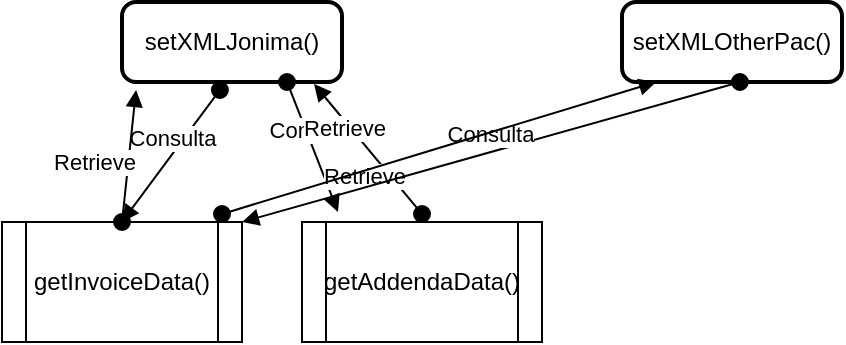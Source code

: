 <mxfile version="17.5.0" type="github"><diagram id="xIdRNHxWSpu2TvJYLIvU" name="Page-1"><mxGraphModel dx="740" dy="381" grid="1" gridSize="10" guides="1" tooltips="1" connect="1" arrows="1" fold="1" page="1" pageScale="1" pageWidth="827" pageHeight="1169" math="0" shadow="0"><root><mxCell id="0"/><mxCell id="1" parent="0"/><mxCell id="3yG5Nfcbpv80ZucHjBQ0-1" value="getInvoiceData()" style="shape=process;whiteSpace=wrap;html=1;backgroundOutline=1;" vertex="1" parent="1"><mxGeometry x="170" y="120" width="120" height="60" as="geometry"/></mxCell><mxCell id="3yG5Nfcbpv80ZucHjBQ0-8" value="getAddendaData()" style="shape=process;whiteSpace=wrap;html=1;backgroundOutline=1;" vertex="1" parent="1"><mxGeometry x="320" y="120" width="120" height="60" as="geometry"/></mxCell><mxCell id="3yG5Nfcbpv80ZucHjBQ0-9" value="setXMLJonima()" style="rounded=1;whiteSpace=wrap;html=1;absoluteArcSize=1;arcSize=14;strokeWidth=2;" vertex="1" parent="1"><mxGeometry x="230" y="10" width="110" height="40" as="geometry"/></mxCell><mxCell id="3yG5Nfcbpv80ZucHjBQ0-10" value="Consulta" style="html=1;verticalAlign=bottom;startArrow=oval;startFill=1;endArrow=block;startSize=8;rounded=0;exitX=0.445;exitY=1.1;exitDx=0;exitDy=0;exitPerimeter=0;entryX=0.5;entryY=0;entryDx=0;entryDy=0;" edge="1" parent="1" source="3yG5Nfcbpv80ZucHjBQ0-9" target="3yG5Nfcbpv80ZucHjBQ0-1"><mxGeometry width="60" relative="1" as="geometry"><mxPoint x="350" y="20" as="sourcePoint"/><mxPoint x="410" y="20" as="targetPoint"/></mxGeometry></mxCell><mxCell id="3yG5Nfcbpv80ZucHjBQ0-11" value="Consulta" style="html=1;verticalAlign=bottom;startArrow=oval;startFill=1;endArrow=block;startSize=8;rounded=0;exitX=0.75;exitY=1;exitDx=0;exitDy=0;entryX=0.15;entryY=-0.083;entryDx=0;entryDy=0;entryPerimeter=0;" edge="1" parent="1" source="3yG5Nfcbpv80ZucHjBQ0-9" target="3yG5Nfcbpv80ZucHjBQ0-8"><mxGeometry width="60" relative="1" as="geometry"><mxPoint x="357.98" y="62" as="sourcePoint"/><mxPoint x="290" y="130" as="targetPoint"/></mxGeometry></mxCell><mxCell id="3yG5Nfcbpv80ZucHjBQ0-12" value="Retrieve" style="html=1;verticalAlign=bottom;startArrow=oval;startFill=1;endArrow=block;startSize=8;rounded=0;entryX=0.064;entryY=1.1;entryDx=0;entryDy=0;entryPerimeter=0;exitX=0.5;exitY=0;exitDx=0;exitDy=0;" edge="1" parent="1" source="3yG5Nfcbpv80ZucHjBQ0-1" target="3yG5Nfcbpv80ZucHjBQ0-9"><mxGeometry x="-0.391" y="15" width="60" relative="1" as="geometry"><mxPoint x="210" y="110" as="sourcePoint"/><mxPoint x="348" y="125.02" as="targetPoint"/><mxPoint x="-1" as="offset"/></mxGeometry></mxCell><mxCell id="3yG5Nfcbpv80ZucHjBQ0-13" value="Retrieve" style="html=1;verticalAlign=bottom;startArrow=oval;startFill=1;endArrow=block;startSize=8;rounded=0;entryX=0.873;entryY=1.025;entryDx=0;entryDy=0;entryPerimeter=0;" edge="1" parent="1" target="3yG5Nfcbpv80ZucHjBQ0-9"><mxGeometry x="-0.391" y="15" width="60" relative="1" as="geometry"><mxPoint x="380" y="116" as="sourcePoint"/><mxPoint x="357.04" y="50" as="targetPoint"/><mxPoint x="-1" as="offset"/></mxGeometry></mxCell><mxCell id="3yG5Nfcbpv80ZucHjBQ0-14" value="setXMLOtherPac()" style="rounded=1;whiteSpace=wrap;html=1;absoluteArcSize=1;arcSize=14;strokeWidth=2;" vertex="1" parent="1"><mxGeometry x="480" y="10" width="110" height="40" as="geometry"/></mxCell><mxCell id="3yG5Nfcbpv80ZucHjBQ0-15" value="Consulta" style="html=1;verticalAlign=bottom;startArrow=oval;startFill=1;endArrow=block;startSize=8;rounded=0;exitX=0.445;exitY=1.1;exitDx=0;exitDy=0;exitPerimeter=0;entryX=1;entryY=0;entryDx=0;entryDy=0;" edge="1" parent="1" target="3yG5Nfcbpv80ZucHjBQ0-1"><mxGeometry width="60" relative="1" as="geometry"><mxPoint x="538.95" y="50" as="sourcePoint"/><mxPoint x="490" y="116" as="targetPoint"/></mxGeometry></mxCell><mxCell id="3yG5Nfcbpv80ZucHjBQ0-16" value="Retrieve" style="html=1;verticalAlign=bottom;startArrow=oval;startFill=1;endArrow=block;startSize=8;rounded=0;entryX=0.064;entryY=1.1;entryDx=0;entryDy=0;entryPerimeter=0;" edge="1" parent="1"><mxGeometry x="-0.391" y="15" width="60" relative="1" as="geometry"><mxPoint x="280" y="116" as="sourcePoint"/><mxPoint x="497.04" y="50" as="targetPoint"/><mxPoint x="-1" as="offset"/></mxGeometry></mxCell></root></mxGraphModel></diagram></mxfile>